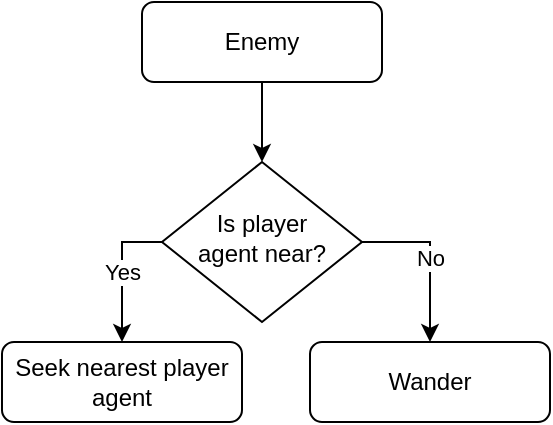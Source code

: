 <mxfile version="13.6.4" type="device"><diagram id="C5RBs43oDa-KdzZeNtuy" name="Page-1"><mxGraphModel dx="1422" dy="713" grid="1" gridSize="10" guides="1" tooltips="1" connect="1" arrows="1" fold="1" page="1" pageScale="1" pageWidth="827" pageHeight="1169" math="0" shadow="0"><root><mxCell id="WIyWlLk6GJQsqaUBKTNV-0"/><mxCell id="WIyWlLk6GJQsqaUBKTNV-1" parent="WIyWlLk6GJQsqaUBKTNV-0"/><mxCell id="p_WIYmCaGn2wsNbRRmll-3" style="edgeStyle=orthogonalEdgeStyle;rounded=0;orthogonalLoop=1;jettySize=auto;html=1;exitX=0.5;exitY=1;exitDx=0;exitDy=0;entryX=0.5;entryY=0;entryDx=0;entryDy=0;" edge="1" parent="WIyWlLk6GJQsqaUBKTNV-1" source="p_WIYmCaGn2wsNbRRmll-0" target="p_WIYmCaGn2wsNbRRmll-1"><mxGeometry relative="1" as="geometry"/></mxCell><mxCell id="p_WIYmCaGn2wsNbRRmll-0" value="Enemy" style="rounded=1;whiteSpace=wrap;html=1;" vertex="1" parent="WIyWlLk6GJQsqaUBKTNV-1"><mxGeometry x="330" y="70" width="120" height="40" as="geometry"/></mxCell><mxCell id="p_WIYmCaGn2wsNbRRmll-5" value="Yes" style="edgeStyle=orthogonalEdgeStyle;rounded=0;orthogonalLoop=1;jettySize=auto;html=1;exitX=0;exitY=0.5;exitDx=0;exitDy=0;entryX=0.5;entryY=0;entryDx=0;entryDy=0;" edge="1" parent="WIyWlLk6GJQsqaUBKTNV-1" source="p_WIYmCaGn2wsNbRRmll-1" target="p_WIYmCaGn2wsNbRRmll-4"><mxGeometry relative="1" as="geometry"/></mxCell><mxCell id="p_WIYmCaGn2wsNbRRmll-7" value="No" style="edgeStyle=orthogonalEdgeStyle;rounded=0;orthogonalLoop=1;jettySize=auto;html=1;exitX=1;exitY=0.5;exitDx=0;exitDy=0;entryX=0.5;entryY=0;entryDx=0;entryDy=0;" edge="1" parent="WIyWlLk6GJQsqaUBKTNV-1" source="p_WIYmCaGn2wsNbRRmll-1" target="p_WIYmCaGn2wsNbRRmll-6"><mxGeometry relative="1" as="geometry"/></mxCell><mxCell id="p_WIYmCaGn2wsNbRRmll-1" value="Is player &lt;br&gt;agent near?" style="rhombus;whiteSpace=wrap;html=1;shadow=0;fontFamily=Helvetica;fontSize=12;align=center;strokeWidth=1;spacing=6;spacingTop=-4;" vertex="1" parent="WIyWlLk6GJQsqaUBKTNV-1"><mxGeometry x="340" y="150" width="100" height="80" as="geometry"/></mxCell><mxCell id="p_WIYmCaGn2wsNbRRmll-4" value="Seek nearest player agent" style="rounded=1;whiteSpace=wrap;html=1;fontSize=12;glass=0;strokeWidth=1;shadow=0;" vertex="1" parent="WIyWlLk6GJQsqaUBKTNV-1"><mxGeometry x="260" y="240" width="120" height="40" as="geometry"/></mxCell><mxCell id="p_WIYmCaGn2wsNbRRmll-6" value="Wander" style="rounded=1;whiteSpace=wrap;html=1;fontSize=12;glass=0;strokeWidth=1;shadow=0;" vertex="1" parent="WIyWlLk6GJQsqaUBKTNV-1"><mxGeometry x="414" y="240" width="120" height="40" as="geometry"/></mxCell></root></mxGraphModel></diagram></mxfile>